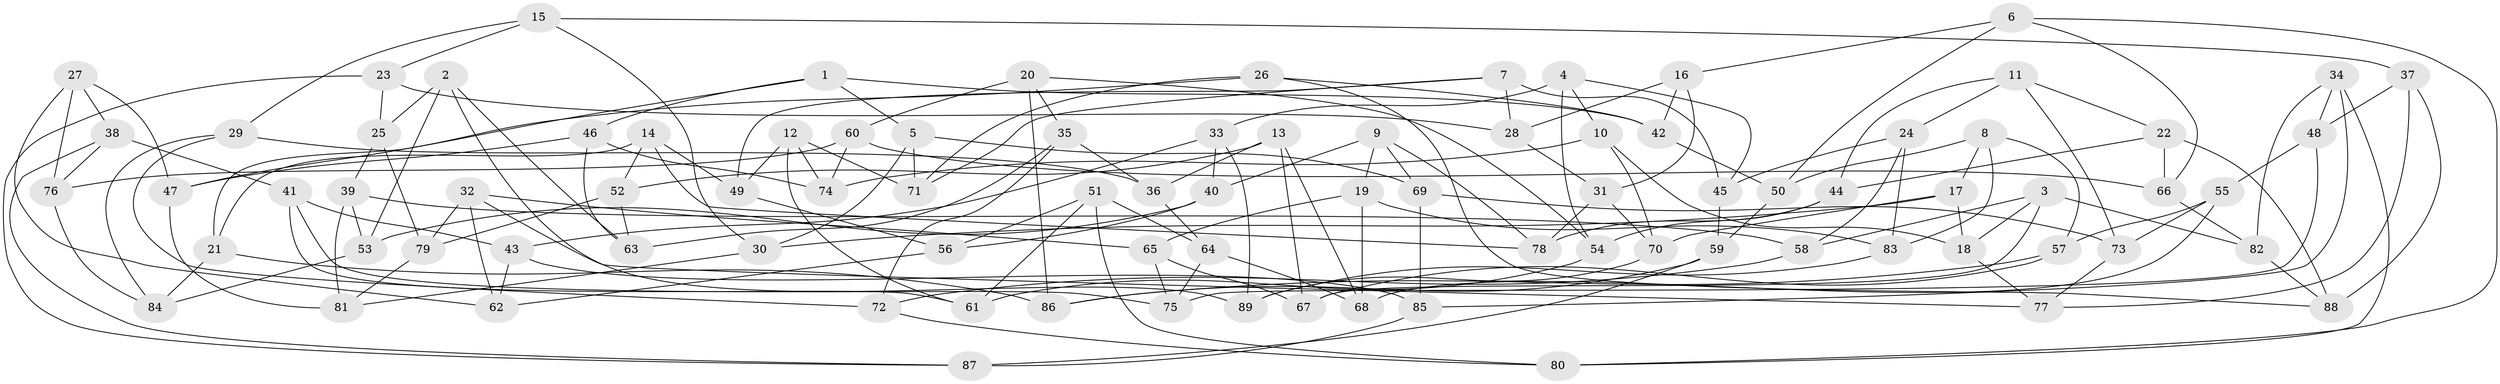 // coarse degree distribution, {5: 0.05714285714285714, 3: 0.02857142857142857, 4: 0.5714285714285714, 7: 0.08571428571428572, 8: 0.08571428571428572, 6: 0.05714285714285714, 9: 0.05714285714285714, 12: 0.05714285714285714}
// Generated by graph-tools (version 1.1) at 2025/03/03/04/25 22:03:11]
// undirected, 89 vertices, 178 edges
graph export_dot {
graph [start="1"]
  node [color=gray90,style=filled];
  1;
  2;
  3;
  4;
  5;
  6;
  7;
  8;
  9;
  10;
  11;
  12;
  13;
  14;
  15;
  16;
  17;
  18;
  19;
  20;
  21;
  22;
  23;
  24;
  25;
  26;
  27;
  28;
  29;
  30;
  31;
  32;
  33;
  34;
  35;
  36;
  37;
  38;
  39;
  40;
  41;
  42;
  43;
  44;
  45;
  46;
  47;
  48;
  49;
  50;
  51;
  52;
  53;
  54;
  55;
  56;
  57;
  58;
  59;
  60;
  61;
  62;
  63;
  64;
  65;
  66;
  67;
  68;
  69;
  70;
  71;
  72;
  73;
  74;
  75;
  76;
  77;
  78;
  79;
  80;
  81;
  82;
  83;
  84;
  85;
  86;
  87;
  88;
  89;
  1 -- 46;
  1 -- 42;
  1 -- 21;
  1 -- 5;
  2 -- 89;
  2 -- 53;
  2 -- 25;
  2 -- 63;
  3 -- 18;
  3 -- 82;
  3 -- 67;
  3 -- 58;
  4 -- 10;
  4 -- 45;
  4 -- 54;
  4 -- 33;
  5 -- 69;
  5 -- 71;
  5 -- 30;
  6 -- 80;
  6 -- 50;
  6 -- 66;
  6 -- 16;
  7 -- 28;
  7 -- 49;
  7 -- 45;
  7 -- 71;
  8 -- 57;
  8 -- 50;
  8 -- 83;
  8 -- 17;
  9 -- 69;
  9 -- 19;
  9 -- 78;
  9 -- 40;
  10 -- 74;
  10 -- 70;
  10 -- 18;
  11 -- 24;
  11 -- 22;
  11 -- 44;
  11 -- 73;
  12 -- 49;
  12 -- 71;
  12 -- 61;
  12 -- 74;
  13 -- 36;
  13 -- 67;
  13 -- 52;
  13 -- 68;
  14 -- 21;
  14 -- 52;
  14 -- 49;
  14 -- 78;
  15 -- 30;
  15 -- 29;
  15 -- 37;
  15 -- 23;
  16 -- 31;
  16 -- 28;
  16 -- 42;
  17 -- 30;
  17 -- 70;
  17 -- 18;
  18 -- 77;
  19 -- 83;
  19 -- 68;
  19 -- 65;
  20 -- 54;
  20 -- 60;
  20 -- 86;
  20 -- 35;
  21 -- 86;
  21 -- 84;
  22 -- 66;
  22 -- 44;
  22 -- 88;
  23 -- 28;
  23 -- 87;
  23 -- 25;
  24 -- 45;
  24 -- 58;
  24 -- 83;
  25 -- 39;
  25 -- 79;
  26 -- 47;
  26 -- 42;
  26 -- 88;
  26 -- 71;
  27 -- 62;
  27 -- 76;
  27 -- 38;
  27 -- 47;
  28 -- 31;
  29 -- 72;
  29 -- 36;
  29 -- 84;
  30 -- 81;
  31 -- 70;
  31 -- 78;
  32 -- 62;
  32 -- 77;
  32 -- 79;
  32 -- 65;
  33 -- 89;
  33 -- 40;
  33 -- 43;
  34 -- 82;
  34 -- 80;
  34 -- 48;
  34 -- 85;
  35 -- 63;
  35 -- 36;
  35 -- 72;
  36 -- 64;
  37 -- 88;
  37 -- 48;
  37 -- 77;
  38 -- 76;
  38 -- 41;
  38 -- 87;
  39 -- 81;
  39 -- 53;
  39 -- 58;
  40 -- 53;
  40 -- 56;
  41 -- 75;
  41 -- 43;
  41 -- 61;
  42 -- 50;
  43 -- 85;
  43 -- 62;
  44 -- 54;
  44 -- 78;
  45 -- 59;
  46 -- 47;
  46 -- 63;
  46 -- 74;
  47 -- 81;
  48 -- 55;
  48 -- 75;
  49 -- 56;
  50 -- 59;
  51 -- 80;
  51 -- 64;
  51 -- 56;
  51 -- 61;
  52 -- 63;
  52 -- 79;
  53 -- 84;
  54 -- 61;
  55 -- 73;
  55 -- 57;
  55 -- 68;
  56 -- 62;
  57 -- 86;
  57 -- 67;
  58 -- 72;
  59 -- 86;
  59 -- 87;
  60 -- 66;
  60 -- 74;
  60 -- 76;
  64 -- 75;
  64 -- 68;
  65 -- 75;
  65 -- 67;
  66 -- 82;
  69 -- 85;
  69 -- 73;
  70 -- 89;
  72 -- 80;
  73 -- 77;
  76 -- 84;
  79 -- 81;
  82 -- 88;
  83 -- 89;
  85 -- 87;
}
